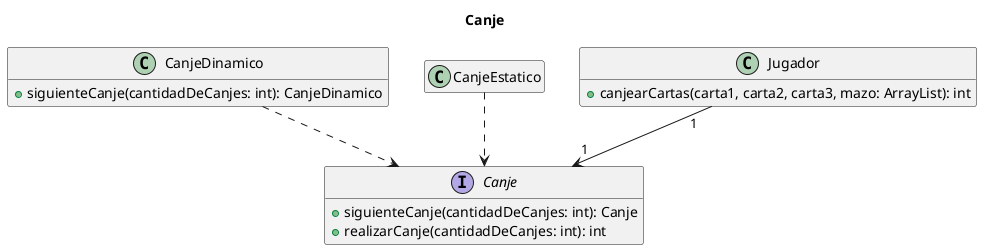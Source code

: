 @startuml
title Canje

hide empty members

interface Canje {
    + siguienteCanje(cantidadDeCanjes: int): Canje
    + realizarCanje(cantidadDeCanjes: int): int
}

CanjeDinamico ..> Canje
CanjeEstatico ..> Canje

class CanjeDinamico {
    + siguienteCanje(cantidadDeCanjes: int): CanjeDinamico
}

Jugador "1" --> "1" Canje

class Jugador {
    + canjearCartas(carta1, carta2, carta3, mazo: ArrayList): int
}

@enduml